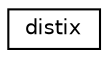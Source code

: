 digraph "Graphical Class Hierarchy"
{
 // INTERACTIVE_SVG=YES
 // LATEX_PDF_SIZE
  edge [fontname="Helvetica",fontsize="10",labelfontname="Helvetica",labelfontsize="10"];
  node [fontname="Helvetica",fontsize="10",shape=record];
  rankdir="LR";
  Node0 [label="distix",height=0.2,width=0.4,color="black", fillcolor="white", style="filled",URL="$structdistix.html",tooltip=" "];
}
